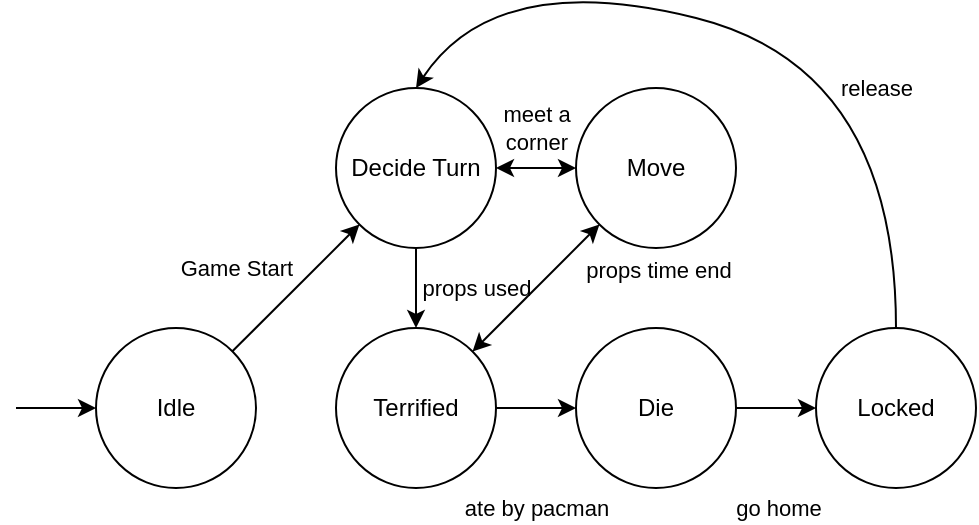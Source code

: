 <mxfile version="20.8.11" type="device"><diagram name="Page-1" id="i390dU0-2paiaF2HrvHf"><mxGraphModel dx="1687" dy="822" grid="1" gridSize="10" guides="1" tooltips="1" connect="1" arrows="1" fold="1" page="1" pageScale="1" pageWidth="827" pageHeight="1169" math="0" shadow="0"><root><mxCell id="0"/><mxCell id="1" parent="0"/><mxCell id="-Sq7_YtwSKv-y7xcmcC0-5" value="" style="group" parent="1" vertex="1" connectable="0"><mxGeometry x="320" y="120" width="80" height="80" as="geometry"/></mxCell><mxCell id="-Sq7_YtwSKv-y7xcmcC0-6" value="Move" style="ellipse;whiteSpace=wrap;html=1;aspect=fixed;" parent="-Sq7_YtwSKv-y7xcmcC0-5" vertex="1"><mxGeometry width="80" height="80" as="geometry"/></mxCell><mxCell id="-Sq7_YtwSKv-y7xcmcC0-8" value="" style="group" parent="1" vertex="1" connectable="0"><mxGeometry x="200" y="120" width="80" height="80" as="geometry"/></mxCell><mxCell id="-Sq7_YtwSKv-y7xcmcC0-9" value="Decide Turn" style="ellipse;whiteSpace=wrap;html=1;aspect=fixed;" parent="-Sq7_YtwSKv-y7xcmcC0-8" vertex="1"><mxGeometry width="80" height="80" as="geometry"/></mxCell><mxCell id="-Sq7_YtwSKv-y7xcmcC0-10" value="" style="group" parent="1" vertex="1" connectable="0"><mxGeometry x="200" y="240" width="80" height="80" as="geometry"/></mxCell><mxCell id="-Sq7_YtwSKv-y7xcmcC0-11" value="Terrified" style="ellipse;whiteSpace=wrap;html=1;aspect=fixed;" parent="-Sq7_YtwSKv-y7xcmcC0-10" vertex="1"><mxGeometry width="80" height="80" as="geometry"/></mxCell><mxCell id="-Sq7_YtwSKv-y7xcmcC0-12" value="" style="group" parent="1" vertex="1" connectable="0"><mxGeometry x="320" y="240" width="80" height="80" as="geometry"/></mxCell><mxCell id="-Sq7_YtwSKv-y7xcmcC0-13" value="Die" style="ellipse;whiteSpace=wrap;html=1;aspect=fixed;" parent="-Sq7_YtwSKv-y7xcmcC0-12" vertex="1"><mxGeometry width="80" height="80" as="geometry"/></mxCell><mxCell id="-Sq7_YtwSKv-y7xcmcC0-18" value="" style="endArrow=classic;html=1;rounded=0;entryX=0;entryY=0.5;entryDx=0;entryDy=0;" parent="1" edge="1"><mxGeometry width="50" height="50" relative="1" as="geometry"><mxPoint x="40" y="280" as="sourcePoint"/><mxPoint x="80" y="280" as="targetPoint"/></mxGeometry></mxCell><mxCell id="-Sq7_YtwSKv-y7xcmcC0-20" value="Game Start" style="endArrow=classic;html=1;rounded=0;entryX=0;entryY=1;entryDx=0;entryDy=0;exitX=1;exitY=0;exitDx=0;exitDy=0;" parent="1" target="-Sq7_YtwSKv-y7xcmcC0-9" edge="1"><mxGeometry x="-0.313" y="28" width="50" height="50" relative="1" as="geometry"><mxPoint x="148.202" y="251.633" as="sourcePoint"/><mxPoint x="220" y="240" as="targetPoint"/><mxPoint as="offset"/></mxGeometry></mxCell><mxCell id="-Sq7_YtwSKv-y7xcmcC0-21" value="meet a &lt;br&gt;corner" style="endArrow=classic;startArrow=classic;html=1;rounded=0;exitX=1;exitY=0.5;exitDx=0;exitDy=0;" parent="1" source="-Sq7_YtwSKv-y7xcmcC0-9" edge="1"><mxGeometry y="20" width="50" height="50" relative="1" as="geometry"><mxPoint x="360" y="210" as="sourcePoint"/><mxPoint x="320" y="160" as="targetPoint"/><mxPoint as="offset"/></mxGeometry></mxCell><mxCell id="-Sq7_YtwSKv-y7xcmcC0-23" value="" style="group" parent="1" vertex="1" connectable="0"><mxGeometry x="440" y="240" width="80" height="80" as="geometry"/></mxCell><mxCell id="-Sq7_YtwSKv-y7xcmcC0-24" value="Locked" style="ellipse;whiteSpace=wrap;html=1;aspect=fixed;" parent="-Sq7_YtwSKv-y7xcmcC0-23" vertex="1"><mxGeometry width="80" height="80" as="geometry"/></mxCell><mxCell id="-Sq7_YtwSKv-y7xcmcC0-25" value="props used" style="endArrow=classic;html=1;rounded=0;exitX=0.5;exitY=1;exitDx=0;exitDy=0;entryX=0.5;entryY=0;entryDx=0;entryDy=0;" parent="1" source="-Sq7_YtwSKv-y7xcmcC0-9" target="-Sq7_YtwSKv-y7xcmcC0-11" edge="1"><mxGeometry y="30" width="50" height="50" relative="1" as="geometry"><mxPoint x="360" y="270" as="sourcePoint"/><mxPoint x="410" y="220" as="targetPoint"/><mxPoint as="offset"/></mxGeometry></mxCell><mxCell id="-Sq7_YtwSKv-y7xcmcC0-28" value="" style="endArrow=classic;startArrow=classic;html=1;rounded=0;exitX=0;exitY=1;exitDx=0;exitDy=0;entryX=1;entryY=0;entryDx=0;entryDy=0;" parent="1" source="-Sq7_YtwSKv-y7xcmcC0-6" target="-Sq7_YtwSKv-y7xcmcC0-11" edge="1"><mxGeometry width="50" height="50" relative="1" as="geometry"><mxPoint x="309.999" y="176.317" as="sourcePoint"/><mxPoint x="313.186" y="239.996" as="targetPoint"/></mxGeometry></mxCell><mxCell id="-Sq7_YtwSKv-y7xcmcC0-36" value="props time end" style="edgeLabel;html=1;align=center;verticalAlign=middle;resizable=0;points=[];" parent="-Sq7_YtwSKv-y7xcmcC0-28" vertex="1" connectable="0"><mxGeometry x="0.192" y="2" relative="1" as="geometry"><mxPoint x="65" y="-17" as="offset"/></mxGeometry></mxCell><mxCell id="-Sq7_YtwSKv-y7xcmcC0-29" value="ate by pacman" style="edgeStyle=orthogonalEdgeStyle;rounded=0;orthogonalLoop=1;jettySize=auto;html=1;" parent="1" source="-Sq7_YtwSKv-y7xcmcC0-11" target="-Sq7_YtwSKv-y7xcmcC0-13" edge="1"><mxGeometry y="-50" relative="1" as="geometry"><mxPoint as="offset"/></mxGeometry></mxCell><mxCell id="-Sq7_YtwSKv-y7xcmcC0-31" value="go home" style="edgeStyle=orthogonalEdgeStyle;rounded=0;orthogonalLoop=1;jettySize=auto;html=1;exitX=1;exitY=0.5;exitDx=0;exitDy=0;" parent="1" source="-Sq7_YtwSKv-y7xcmcC0-13" edge="1"><mxGeometry y="-50" relative="1" as="geometry"><mxPoint x="520.0" y="280" as="sourcePoint"/><mxPoint x="440.0" y="280" as="targetPoint"/><mxPoint as="offset"/></mxGeometry></mxCell><mxCell id="-Sq7_YtwSKv-y7xcmcC0-34" value="" style="curved=1;endArrow=classic;html=1;rounded=0;exitX=0.5;exitY=0;exitDx=0;exitDy=0;entryX=0.5;entryY=0;entryDx=0;entryDy=0;" parent="1" source="-Sq7_YtwSKv-y7xcmcC0-24" target="-Sq7_YtwSKv-y7xcmcC0-9" edge="1"><mxGeometry width="50" height="50" relative="1" as="geometry"><mxPoint x="740" y="200" as="sourcePoint"/><mxPoint x="790" y="150" as="targetPoint"/><Array as="points"><mxPoint x="480" y="110"/><mxPoint x="280" y="60"/></Array></mxGeometry></mxCell><mxCell id="-Sq7_YtwSKv-y7xcmcC0-35" value="release" style="edgeLabel;html=1;align=center;verticalAlign=middle;resizable=0;points=[];" parent="-Sq7_YtwSKv-y7xcmcC0-34" vertex="1" connectable="0"><mxGeometry x="-0.232" y="24" relative="1" as="geometry"><mxPoint x="22" y="-7" as="offset"/></mxGeometry></mxCell><mxCell id="MYDNlAhSJxVO0SofyAoF-1" value="" style="group" vertex="1" connectable="0" parent="1"><mxGeometry x="80" y="240" width="80" height="80" as="geometry"/></mxCell><mxCell id="MYDNlAhSJxVO0SofyAoF-2" value="Idle" style="ellipse;whiteSpace=wrap;html=1;aspect=fixed;" vertex="1" parent="MYDNlAhSJxVO0SofyAoF-1"><mxGeometry width="80" height="80" as="geometry"/></mxCell></root></mxGraphModel></diagram></mxfile>